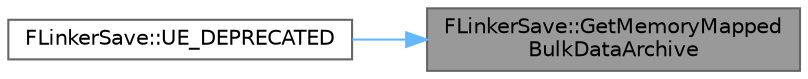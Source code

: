 digraph "FLinkerSave::GetMemoryMappedBulkDataArchive"
{
 // INTERACTIVE_SVG=YES
 // LATEX_PDF_SIZE
  bgcolor="transparent";
  edge [fontname=Helvetica,fontsize=10,labelfontname=Helvetica,labelfontsize=10];
  node [fontname=Helvetica,fontsize=10,shape=box,height=0.2,width=0.4];
  rankdir="RL";
  Node1 [id="Node000001",label="FLinkerSave::GetMemoryMapped\lBulkDataArchive",height=0.2,width=0.4,color="gray40", fillcolor="grey60", style="filled", fontcolor="black",tooltip=" "];
  Node1 -> Node2 [id="edge1_Node000001_Node000002",dir="back",color="steelblue1",style="solid",tooltip=" "];
  Node2 [id="Node000002",label="FLinkerSave::UE_DEPRECATED",height=0.2,width=0.4,color="grey40", fillcolor="white", style="filled",URL="$d1/d6e/classFLinkerSave.html#a37f662d6f50021aa4e371b0a6d2e038b",tooltip=" "];
}
